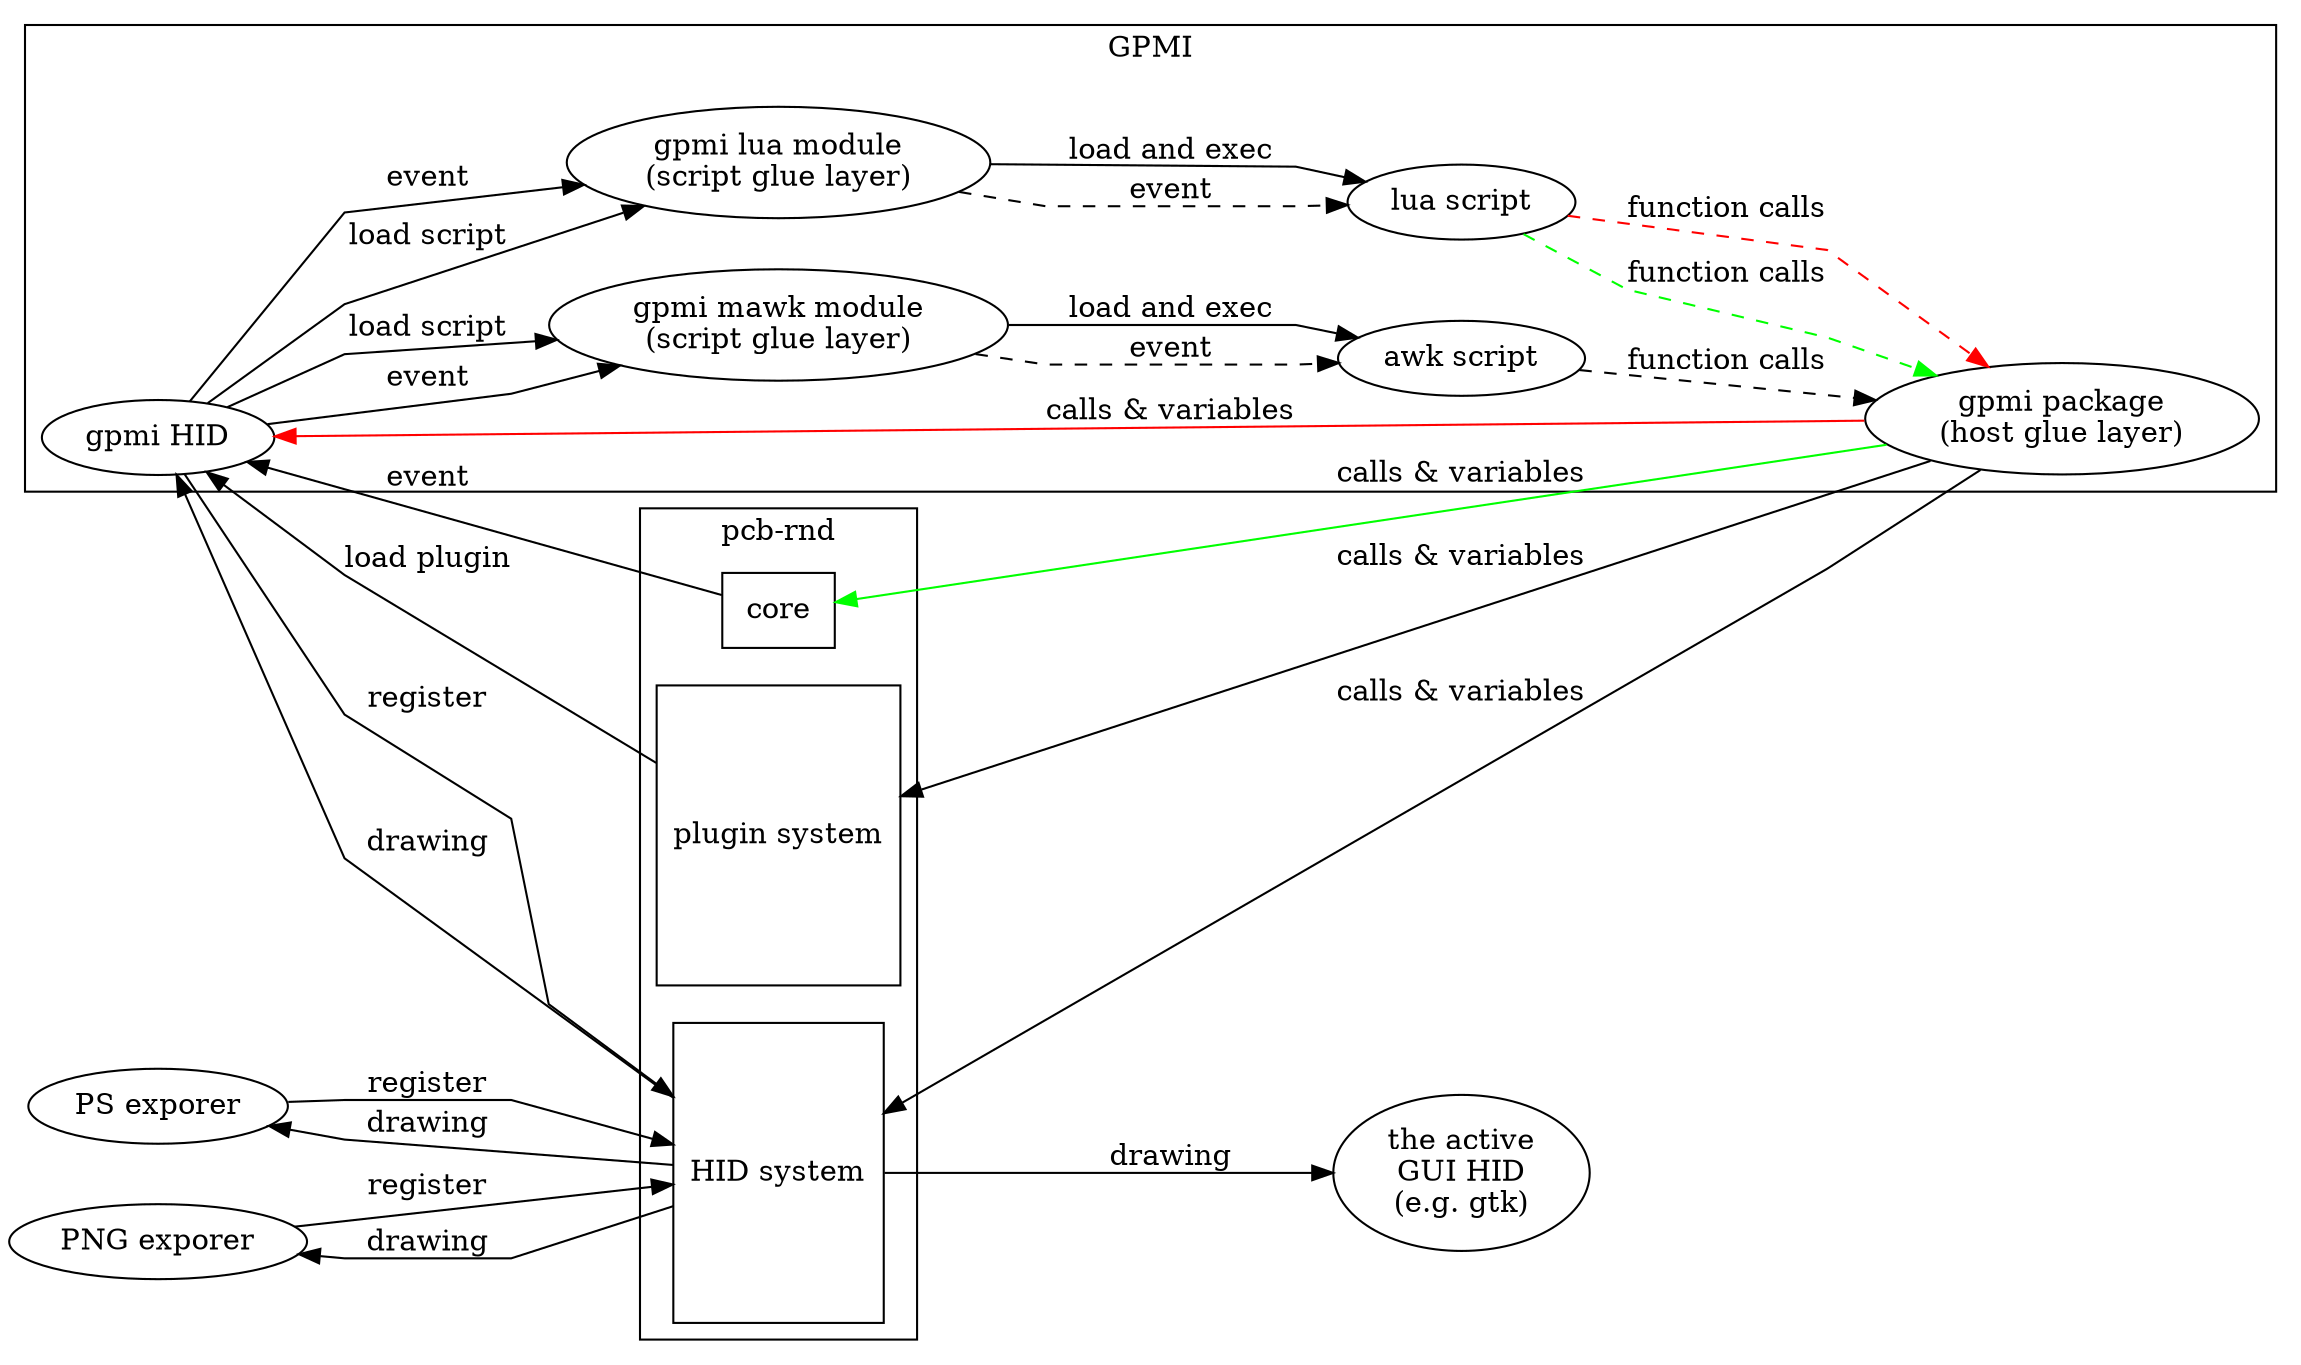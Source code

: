 digraph g {
	rankdir=LR
	splines="polyline"
#	nodesep=1
#	ranksep=1.5

	subgraph cluster_0 {
		label="pcb-rnd"
#		core [label="pcb-rnd core|{{<f0>HID system|<f1>plugin system}}" shape=record]
		core [label="core" shape=box]
		hids [label="HID system" shape=box height=2]
		plugins [label="plugin system" shape=box height=2]
	}

	subgraph cluster_1 {
		label="GPMI"
		gpmi_hid [label="gpmi HID"]
		gpmi_pkg [label="gpmi package\n(host glue layer)"]
		gpmi_mod1 [label="gpmi lua module\n(script glue layer)"]
		gpmi_scr1 [label="lua script"]
		gpmi_mod2 [label="gpmi mawk module\n(script glue layer)"]
		gpmi_scr2 [label="awk script"]
	}



	gui [label="the active\nGUI HID\n(e.g. gtk)"]
	exp1 [label="PS exporer"]
	exp2 [label="PNG exporer"]


	exp1 -> hids [label="register"]
	exp2 -> hids [label="register"]

	hids -> exp1 [label="drawing"]
	hids -> exp2 [label="drawing"]
	hids -> gui [label="drawing"]

	plugins -> gpmi_hid [label="load plugin"]
	gpmi_hid -> hids [label="register"]
	hids -> gpmi_hid [label="drawing"]
	core -> gpmi_hid [label="event"]

	gpmi_pkg -> core [label="calls & variables" color=green]
	gpmi_pkg -> hids [label="calls & variables"]
	gpmi_pkg -> gpmi_hid [label="calls & variables" color=red]
	gpmi_pkg -> plugins [label="calls & variables"]


	gpmi_hid -> gpmi_mod1 [label="load script"]
	gpmi_hid -> gpmi_mod1 [label="event"]
	gpmi_hid -> gpmi_mod2 [label="load script"]
	gpmi_hid -> gpmi_mod2 [label="event"]

	gpmi_mod1 -> gpmi_scr1 [label="load and exec"]
	gpmi_mod1 -> gpmi_scr1 [label="event" style=dashed]
	gpmi_scr1 -> gpmi_pkg [label="function calls" style=dashed color=red]
	gpmi_scr1 -> gpmi_pkg [label="function calls" style=dashed color=green]

	gpmi_mod2 -> gpmi_scr2 [label="load and exec"]
	gpmi_mod2 -> gpmi_scr2 [label="event" style=dashed]
	gpmi_scr2 -> gpmi_pkg [label="function calls" style=dashed]

}